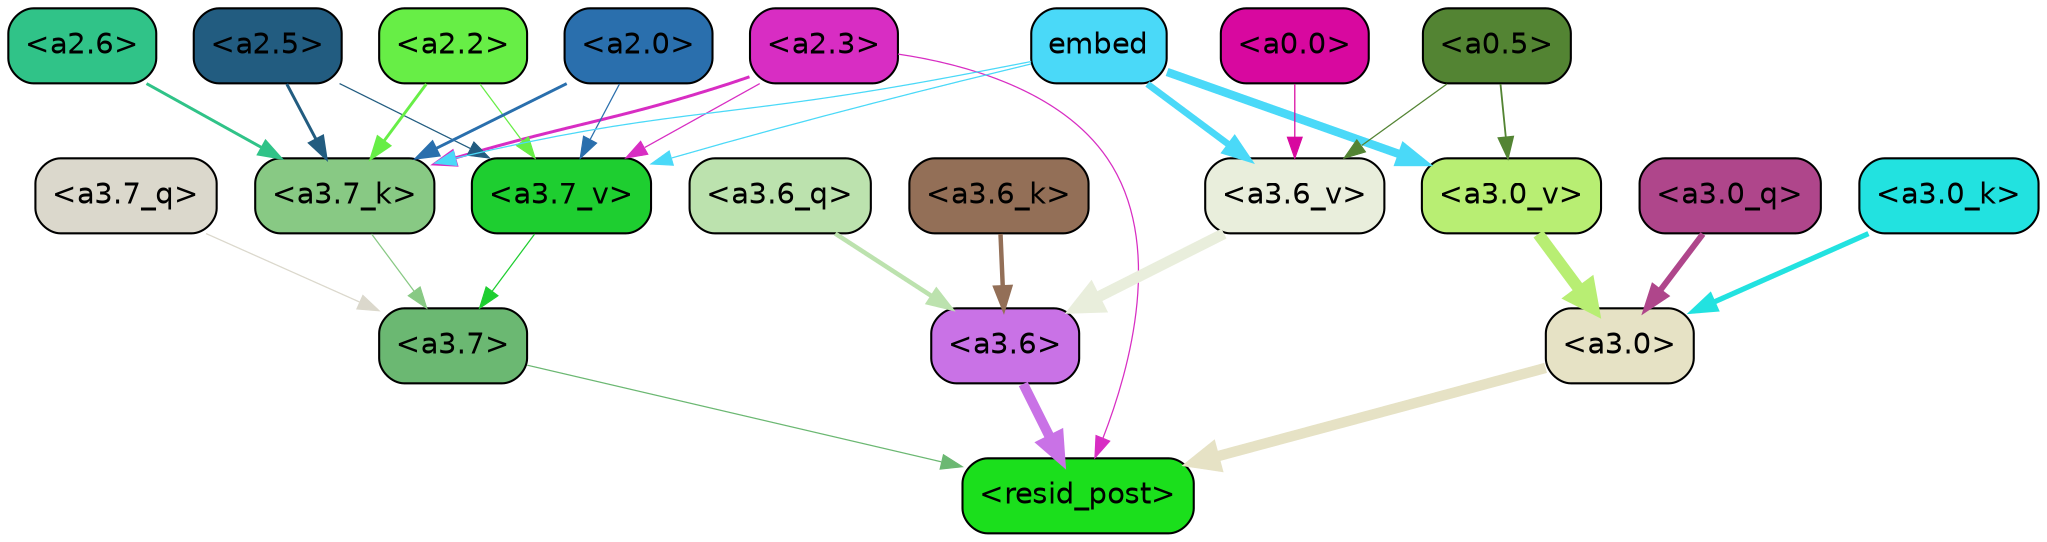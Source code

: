 strict digraph "" {
	graph [bgcolor=transparent,
		layout=dot,
		overlap=false,
		splines=true
	];
	"<a3.7>"	[color=black,
		fillcolor="#6bb872",
		fontname=Helvetica,
		shape=box,
		style="filled, rounded"];
	"<resid_post>"	[color=black,
		fillcolor="#1bdf1c",
		fontname=Helvetica,
		shape=box,
		style="filled, rounded"];
	"<a3.7>" -> "<resid_post>"	[color="#6bb872",
		penwidth=0.6];
	"<a3.6>"	[color=black,
		fillcolor="#c972e6",
		fontname=Helvetica,
		shape=box,
		style="filled, rounded"];
	"<a3.6>" -> "<resid_post>"	[color="#c972e6",
		penwidth=4.749041676521301];
	"<a3.0>"	[color=black,
		fillcolor="#e6e2c5",
		fontname=Helvetica,
		shape=box,
		style="filled, rounded"];
	"<a3.0>" -> "<resid_post>"	[color="#e6e2c5",
		penwidth=5.004215121269226];
	"<a2.3>"	[color=black,
		fillcolor="#d82dc3",
		fontname=Helvetica,
		shape=box,
		style="filled, rounded"];
	"<a2.3>" -> "<resid_post>"	[color="#d82dc3",
		penwidth=0.6];
	"<a3.7_k>"	[color=black,
		fillcolor="#88c984",
		fontname=Helvetica,
		shape=box,
		style="filled, rounded"];
	"<a2.3>" -> "<a3.7_k>"	[color="#d82dc3",
		penwidth=1.4391854107379913];
	"<a3.7_v>"	[color=black,
		fillcolor="#1ece30",
		fontname=Helvetica,
		shape=box,
		style="filled, rounded"];
	"<a2.3>" -> "<a3.7_v>"	[color="#d82dc3",
		penwidth=0.6];
	"<a3.7_q>"	[color=black,
		fillcolor="#dbd8cc",
		fontname=Helvetica,
		shape=box,
		style="filled, rounded"];
	"<a3.7_q>" -> "<a3.7>"	[color="#dbd8cc",
		penwidth=0.6];
	"<a3.6_q>"	[color=black,
		fillcolor="#bce2ae",
		fontname=Helvetica,
		shape=box,
		style="filled, rounded"];
	"<a3.6_q>" -> "<a3.6>"	[color="#bce2ae",
		penwidth=2.160832464694977];
	"<a3.0_q>"	[color=black,
		fillcolor="#af468b",
		fontname=Helvetica,
		shape=box,
		style="filled, rounded"];
	"<a3.0_q>" -> "<a3.0>"	[color="#af468b",
		penwidth=2.870753765106201];
	"<a3.7_k>" -> "<a3.7>"	[color="#88c984",
		penwidth=0.6];
	"<a3.6_k>"	[color=black,
		fillcolor="#936f57",
		fontname=Helvetica,
		shape=box,
		style="filled, rounded"];
	"<a3.6_k>" -> "<a3.6>"	[color="#936f57",
		penwidth=2.13908451795578];
	"<a3.0_k>"	[color=black,
		fillcolor="#22e2e0",
		fontname=Helvetica,
		shape=box,
		style="filled, rounded"];
	"<a3.0_k>" -> "<a3.0>"	[color="#22e2e0",
		penwidth=2.520303964614868];
	"<a3.7_v>" -> "<a3.7>"	[color="#1ece30",
		penwidth=0.6];
	"<a3.6_v>"	[color=black,
		fillcolor="#e9eedc",
		fontname=Helvetica,
		shape=box,
		style="filled, rounded"];
	"<a3.6_v>" -> "<a3.6>"	[color="#e9eedc",
		penwidth=5.297133803367615];
	"<a3.0_v>"	[color=black,
		fillcolor="#b8ee73",
		fontname=Helvetica,
		shape=box,
		style="filled, rounded"];
	"<a3.0_v>" -> "<a3.0>"	[color="#b8ee73",
		penwidth=5.680712580680847];
	"<a2.6>"	[color=black,
		fillcolor="#30c388",
		fontname=Helvetica,
		shape=box,
		style="filled, rounded"];
	"<a2.6>" -> "<a3.7_k>"	[color="#30c388",
		penwidth=1.4180794060230255];
	"<a2.5>"	[color=black,
		fillcolor="#225c80",
		fontname=Helvetica,
		shape=box,
		style="filled, rounded"];
	"<a2.5>" -> "<a3.7_k>"	[color="#225c80",
		penwidth=1.4281435310840607];
	"<a2.5>" -> "<a3.7_v>"	[color="#225c80",
		penwidth=0.6];
	"<a2.2>"	[color=black,
		fillcolor="#67ee46",
		fontname=Helvetica,
		shape=box,
		style="filled, rounded"];
	"<a2.2>" -> "<a3.7_k>"	[color="#67ee46",
		penwidth=1.3982512056827545];
	"<a2.2>" -> "<a3.7_v>"	[color="#67ee46",
		penwidth=0.6];
	"<a2.0>"	[color=black,
		fillcolor="#2a6fad",
		fontname=Helvetica,
		shape=box,
		style="filled, rounded"];
	"<a2.0>" -> "<a3.7_k>"	[color="#2a6fad",
		penwidth=1.404832512140274];
	"<a2.0>" -> "<a3.7_v>"	[color="#2a6fad",
		penwidth=0.6];
	embed	[color=black,
		fillcolor="#4ad9f8",
		fontname=Helvetica,
		shape=box,
		style="filled, rounded"];
	embed -> "<a3.7_k>"	[color="#4ad9f8",
		penwidth=0.6];
	embed -> "<a3.7_v>"	[color="#4ad9f8",
		penwidth=0.6];
	embed -> "<a3.6_v>"	[color="#4ad9f8",
		penwidth=3.1808209121227264];
	embed -> "<a3.0_v>"	[color="#4ad9f8",
		penwidth=4.036660343408585];
	"<a0.5>"	[color=black,
		fillcolor="#538433",
		fontname=Helvetica,
		shape=box,
		style="filled, rounded"];
	"<a0.5>" -> "<a3.6_v>"	[color="#538433",
		penwidth=0.6];
	"<a0.5>" -> "<a3.0_v>"	[color="#538433",
		penwidth=0.8798569142818451];
	"<a0.0>"	[color=black,
		fillcolor="#d8089f",
		fontname=Helvetica,
		shape=box,
		style="filled, rounded"];
	"<a0.0>" -> "<a3.6_v>"	[color="#d8089f",
		penwidth=0.6];
}

